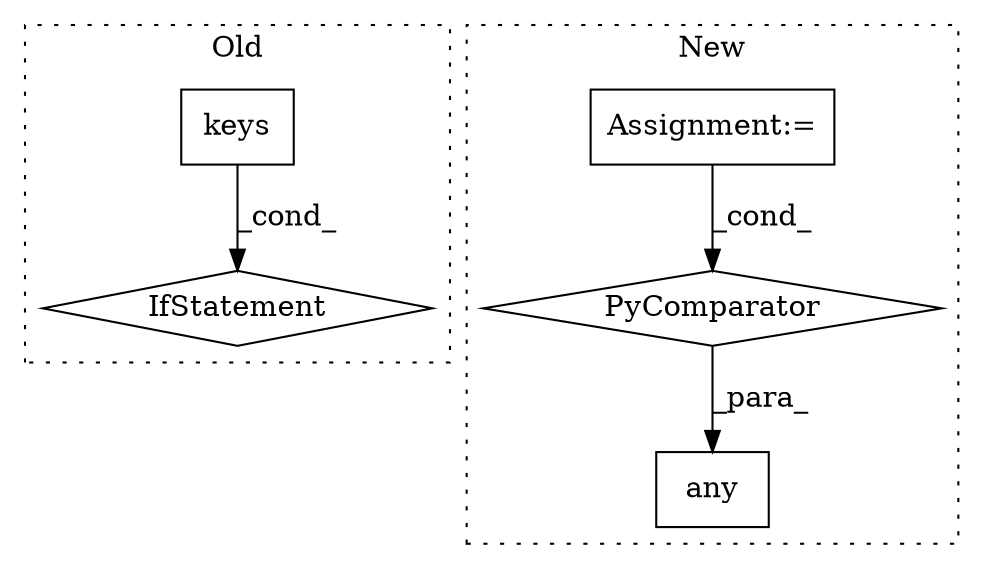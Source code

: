 digraph G {
subgraph cluster0 {
1 [label="keys" a="32" s="4713" l="6" shape="box"];
5 [label="IfStatement" a="25" s="4730,4758" l="10,2" shape="diamond"];
label = "Old";
style="dotted";
}
subgraph cluster1 {
2 [label="any" a="32" s="2484,2623" l="15,-5" shape="box"];
3 [label="Assignment:=" a="7" s="2585" l="30" shape="box"];
4 [label="PyComparator" a="113" s="2585" l="30" shape="diamond"];
label = "New";
style="dotted";
}
1 -> 5 [label="_cond_"];
3 -> 4 [label="_cond_"];
4 -> 2 [label="_para_"];
}